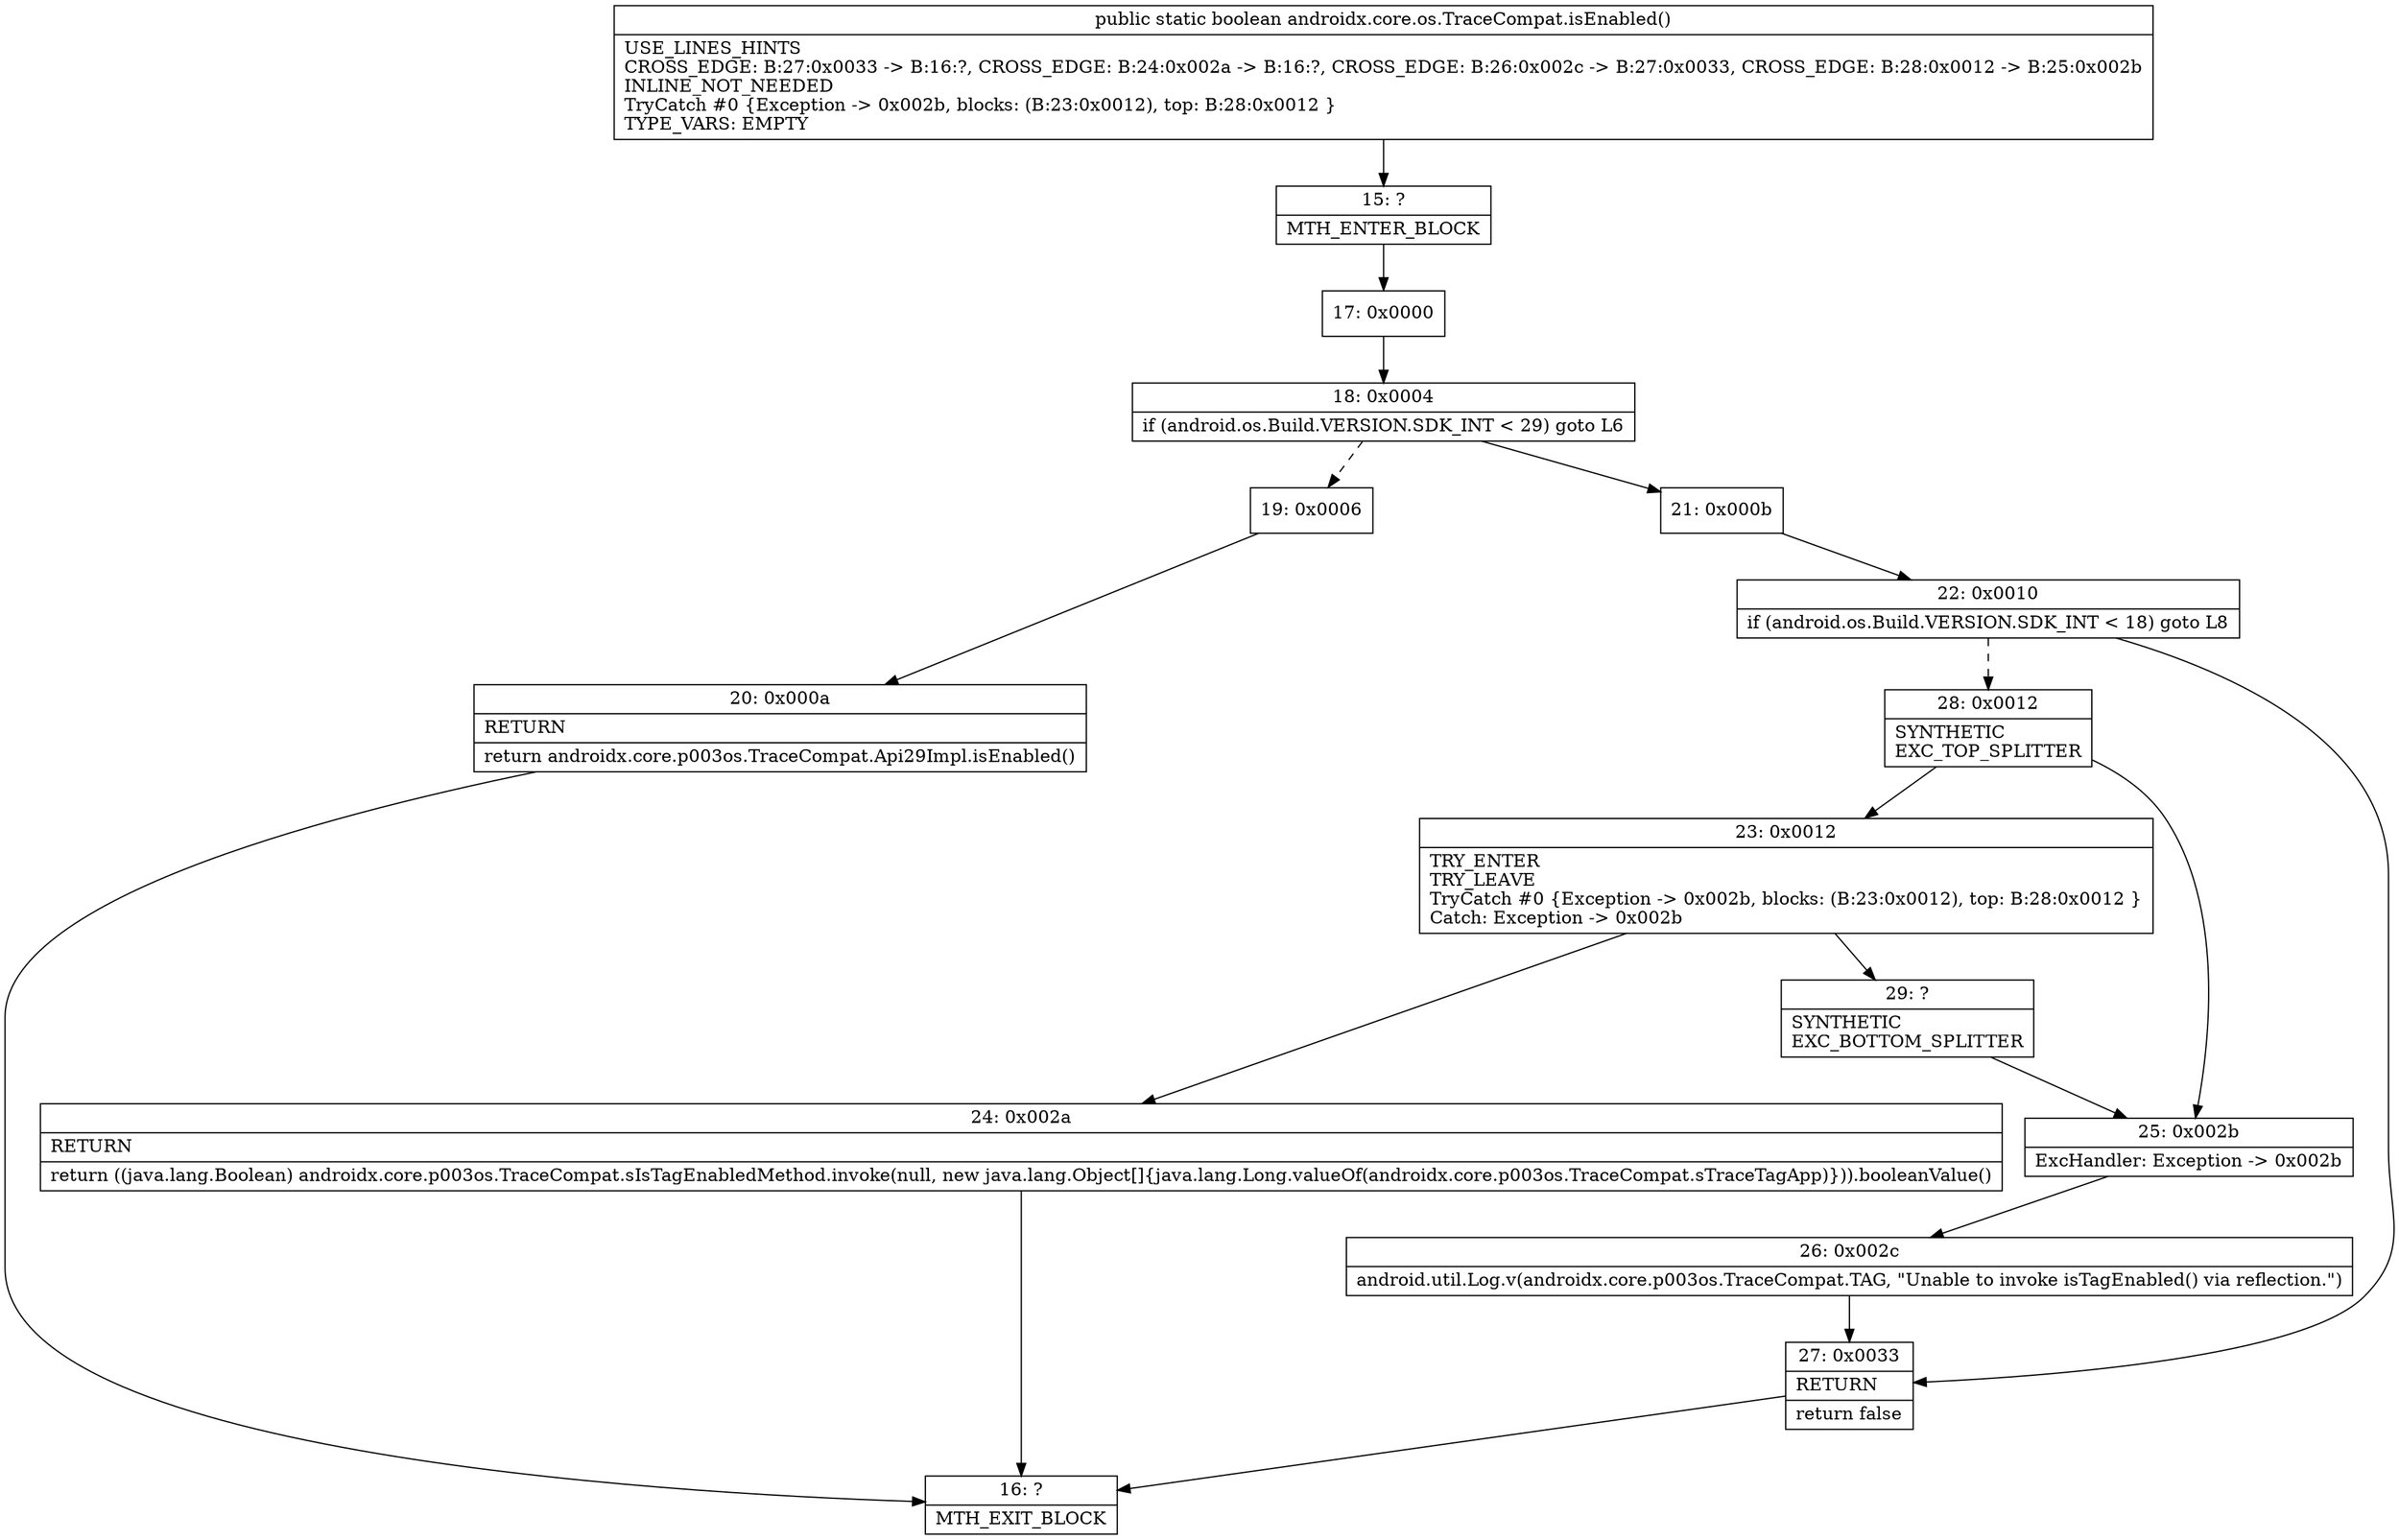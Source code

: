digraph "CFG forandroidx.core.os.TraceCompat.isEnabled()Z" {
Node_15 [shape=record,label="{15\:\ ?|MTH_ENTER_BLOCK\l}"];
Node_17 [shape=record,label="{17\:\ 0x0000}"];
Node_18 [shape=record,label="{18\:\ 0x0004|if (android.os.Build.VERSION.SDK_INT \< 29) goto L6\l}"];
Node_19 [shape=record,label="{19\:\ 0x0006}"];
Node_20 [shape=record,label="{20\:\ 0x000a|RETURN\l|return androidx.core.p003os.TraceCompat.Api29Impl.isEnabled()\l}"];
Node_16 [shape=record,label="{16\:\ ?|MTH_EXIT_BLOCK\l}"];
Node_21 [shape=record,label="{21\:\ 0x000b}"];
Node_22 [shape=record,label="{22\:\ 0x0010|if (android.os.Build.VERSION.SDK_INT \< 18) goto L8\l}"];
Node_27 [shape=record,label="{27\:\ 0x0033|RETURN\l|return false\l}"];
Node_28 [shape=record,label="{28\:\ 0x0012|SYNTHETIC\lEXC_TOP_SPLITTER\l}"];
Node_23 [shape=record,label="{23\:\ 0x0012|TRY_ENTER\lTRY_LEAVE\lTryCatch #0 \{Exception \-\> 0x002b, blocks: (B:23:0x0012), top: B:28:0x0012 \}\lCatch: Exception \-\> 0x002b\l}"];
Node_24 [shape=record,label="{24\:\ 0x002a|RETURN\l|return ((java.lang.Boolean) androidx.core.p003os.TraceCompat.sIsTagEnabledMethod.invoke(null, new java.lang.Object[]\{java.lang.Long.valueOf(androidx.core.p003os.TraceCompat.sTraceTagApp)\})).booleanValue()\l}"];
Node_29 [shape=record,label="{29\:\ ?|SYNTHETIC\lEXC_BOTTOM_SPLITTER\l}"];
Node_25 [shape=record,label="{25\:\ 0x002b|ExcHandler: Exception \-\> 0x002b\l}"];
Node_26 [shape=record,label="{26\:\ 0x002c|android.util.Log.v(androidx.core.p003os.TraceCompat.TAG, \"Unable to invoke isTagEnabled() via reflection.\")\l}"];
MethodNode[shape=record,label="{public static boolean androidx.core.os.TraceCompat.isEnabled()  | USE_LINES_HINTS\lCROSS_EDGE: B:27:0x0033 \-\> B:16:?, CROSS_EDGE: B:24:0x002a \-\> B:16:?, CROSS_EDGE: B:26:0x002c \-\> B:27:0x0033, CROSS_EDGE: B:28:0x0012 \-\> B:25:0x002b\lINLINE_NOT_NEEDED\lTryCatch #0 \{Exception \-\> 0x002b, blocks: (B:23:0x0012), top: B:28:0x0012 \}\lTYPE_VARS: EMPTY\l}"];
MethodNode -> Node_15;Node_15 -> Node_17;
Node_17 -> Node_18;
Node_18 -> Node_19[style=dashed];
Node_18 -> Node_21;
Node_19 -> Node_20;
Node_20 -> Node_16;
Node_21 -> Node_22;
Node_22 -> Node_27;
Node_22 -> Node_28[style=dashed];
Node_27 -> Node_16;
Node_28 -> Node_23;
Node_28 -> Node_25;
Node_23 -> Node_24;
Node_23 -> Node_29;
Node_24 -> Node_16;
Node_29 -> Node_25;
Node_25 -> Node_26;
Node_26 -> Node_27;
}

